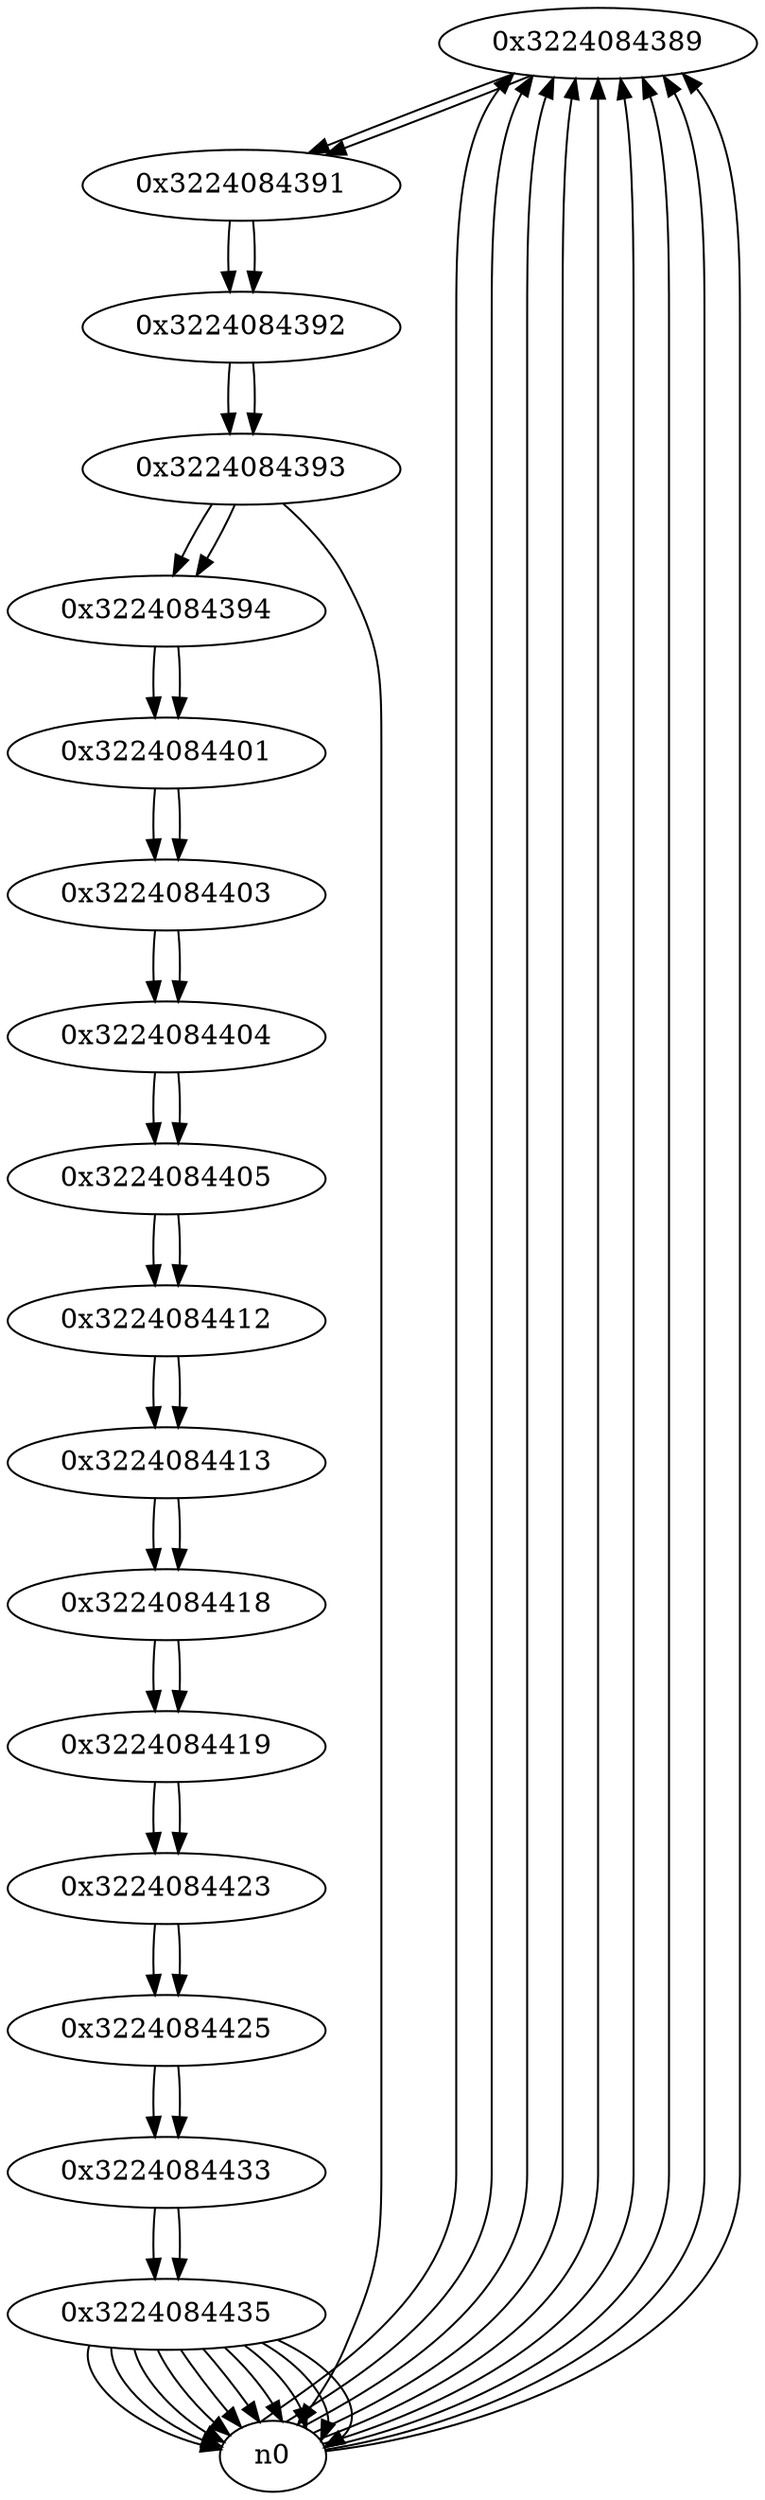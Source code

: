digraph G{
/* nodes */
  n1 [label="0x3224084389"]
  n2 [label="0x3224084391"]
  n3 [label="0x3224084392"]
  n4 [label="0x3224084393"]
  n5 [label="0x3224084394"]
  n6 [label="0x3224084401"]
  n7 [label="0x3224084403"]
  n8 [label="0x3224084404"]
  n9 [label="0x3224084405"]
  n10 [label="0x3224084412"]
  n11 [label="0x3224084413"]
  n12 [label="0x3224084418"]
  n13 [label="0x3224084419"]
  n14 [label="0x3224084423"]
  n15 [label="0x3224084425"]
  n16 [label="0x3224084433"]
  n17 [label="0x3224084435"]
/* edges */
n1 -> n2;
n0 -> n1;
n0 -> n1;
n0 -> n1;
n0 -> n1;
n0 -> n1;
n0 -> n1;
n0 -> n1;
n0 -> n1;
n0 -> n1;
n2 -> n3;
n1 -> n2;
n3 -> n4;
n2 -> n3;
n4 -> n5;
n4 -> n0;
n3 -> n4;
n5 -> n6;
n4 -> n5;
n6 -> n7;
n5 -> n6;
n7 -> n8;
n6 -> n7;
n8 -> n9;
n7 -> n8;
n9 -> n10;
n8 -> n9;
n10 -> n11;
n9 -> n10;
n11 -> n12;
n10 -> n11;
n12 -> n13;
n11 -> n12;
n13 -> n14;
n12 -> n13;
n14 -> n15;
n13 -> n14;
n15 -> n16;
n14 -> n15;
n16 -> n17;
n15 -> n16;
n17 -> n0;
n17 -> n0;
n17 -> n0;
n17 -> n0;
n17 -> n0;
n17 -> n0;
n17 -> n0;
n17 -> n0;
n17 -> n0;
n17 -> n0;
n16 -> n17;
}
